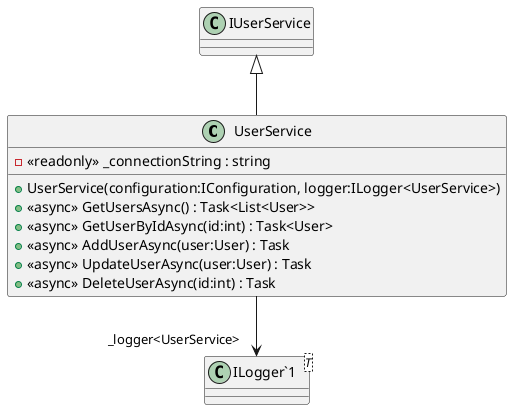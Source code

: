 @startuml
class UserService {
    - <<readonly>> _connectionString : string
    + UserService(configuration:IConfiguration, logger:ILogger<UserService>)
    + <<async>> GetUsersAsync() : Task<List<User>>
    + <<async>> GetUserByIdAsync(id:int) : Task<User>
    + <<async>> AddUserAsync(user:User) : Task
    + <<async>> UpdateUserAsync(user:User) : Task
    + <<async>> DeleteUserAsync(id:int) : Task
}
class "ILogger`1"<T> {
}
IUserService <|-- UserService
UserService --> "_logger<UserService>" "ILogger`1"
@enduml
